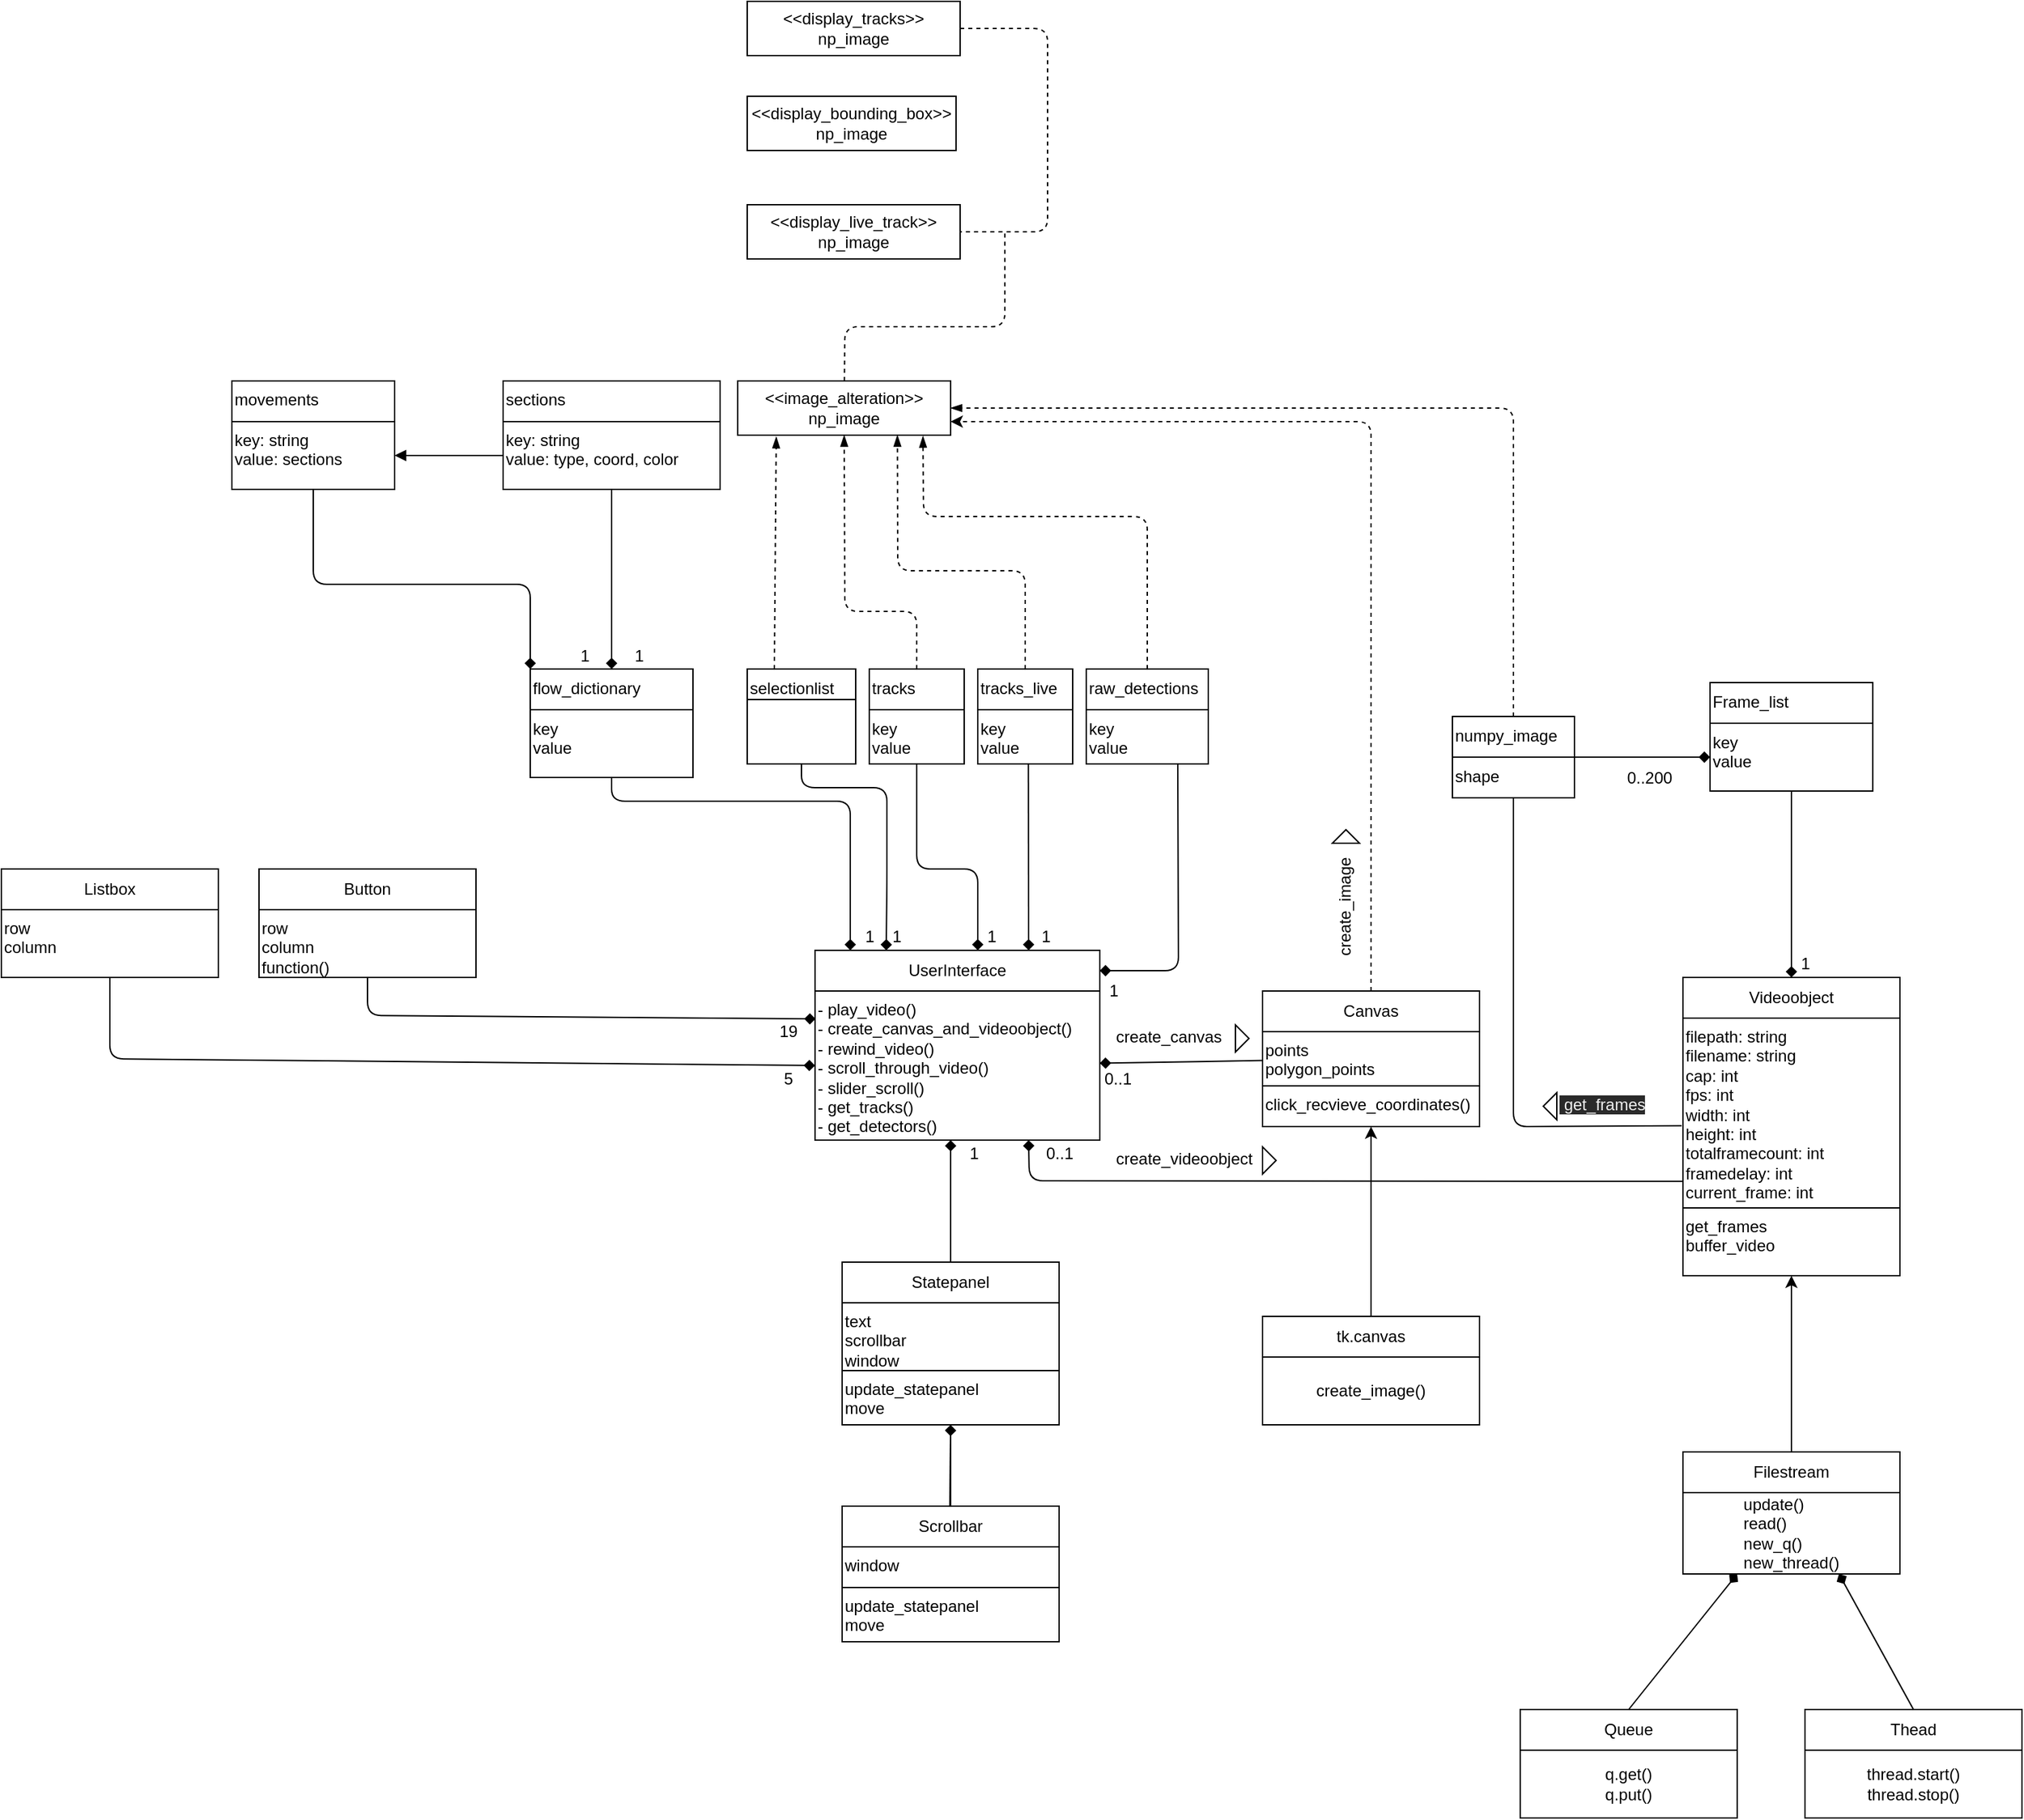 <mxfile>
    <diagram id="O72J0MGp-GKvUqN4uzEu" name="Page-1">
        <mxGraphModel dx="1963" dy="1771" grid="1" gridSize="10" guides="1" tooltips="1" connect="1" arrows="1" fold="1" page="1" pageScale="1" pageWidth="827" pageHeight="1169" math="0" shadow="0">
            <root>
                <mxCell id="0"/>
                <mxCell id="1" parent="0"/>
                <mxCell id="214" style="edgeStyle=none;html=1;endArrow=none;endFill=0;dashed=1;" parent="1" source="66" edge="1">
                    <mxGeometry relative="1" as="geometry">
                        <mxPoint x="70" y="-840" as="targetPoint"/>
                        <Array as="points">
                            <mxPoint x="-48" y="-770"/>
                            <mxPoint x="70" y="-770"/>
                        </Array>
                    </mxGeometry>
                </mxCell>
                <mxCell id="66" value="&amp;lt;&amp;lt;image_alteration&amp;gt;&amp;gt;&lt;br&gt;np_image" style="whiteSpace=wrap;html=1;" parent="1" vertex="1">
                    <mxGeometry x="-127" y="-730" width="157" height="40" as="geometry"/>
                </mxCell>
                <mxCell id="69" value="&amp;lt;&amp;lt;display_tracks&amp;gt;&amp;gt;&lt;br&gt;np_image" style="whiteSpace=wrap;html=1;" parent="1" vertex="1">
                    <mxGeometry x="-120" y="-1010" width="157" height="40" as="geometry"/>
                </mxCell>
                <mxCell id="70" value="&amp;lt;&amp;lt;display_bounding_box&amp;gt;&amp;gt;&lt;br&gt;np_image" style="whiteSpace=wrap;html=1;" parent="1" vertex="1">
                    <mxGeometry x="-120" y="-940" width="154" height="40" as="geometry"/>
                </mxCell>
                <mxCell id="71" value="&amp;lt;&amp;lt;display_live_track&amp;gt;&amp;gt;&lt;br&gt;np_image" style="whiteSpace=wrap;html=1;" parent="1" vertex="1">
                    <mxGeometry x="-120" y="-860" width="157" height="40" as="geometry"/>
                </mxCell>
                <mxCell id="75" value="" style="group" parent="1" vertex="1" connectable="0">
                    <mxGeometry x="101.5" y="-990" width="8.5" height="150" as="geometry"/>
                </mxCell>
                <mxCell id="72" value="" style="edgeStyle=segmentEdgeStyle;endArrow=none;html=1;dashed=1;exitX=1;exitY=0.5;exitDx=0;exitDy=0;entryX=1;entryY=0.5;entryDx=0;entryDy=0;endFill=0;" parent="75" source="69" target="71" edge="1">
                    <mxGeometry width="50" height="50" relative="1" as="geometry">
                        <mxPoint x="90" y="70" as="sourcePoint"/>
                        <mxPoint x="-20" y="160" as="targetPoint"/>
                        <Array as="points">
                            <mxPoint/>
                            <mxPoint y="150"/>
                        </Array>
                    </mxGeometry>
                </mxCell>
                <mxCell id="77" value="UserInterface" style="whiteSpace=wrap;html=1;" parent="1" vertex="1">
                    <mxGeometry x="-70" y="-310" width="210" height="30" as="geometry"/>
                </mxCell>
                <mxCell id="78" value="- play_video()&lt;br&gt;- create_canvas_and_videoobject()&lt;br&gt;- rewind_video()&lt;br&gt;- scroll_through_video()&lt;br&gt;- slider_scroll()&lt;br&gt;- get_tracks()&lt;br&gt;- get_detectors()" style="whiteSpace=wrap;html=1;align=left;verticalAlign=top;" parent="1" vertex="1">
                    <mxGeometry x="-70" y="-280" width="210" height="110" as="geometry"/>
                </mxCell>
                <mxCell id="247" style="edgeStyle=none;html=1;entryX=1;entryY=0.75;entryDx=0;entryDy=0;dashed=1;" parent="1" source="81" target="66" edge="1">
                    <mxGeometry relative="1" as="geometry">
                        <Array as="points">
                            <mxPoint x="340" y="-700"/>
                        </Array>
                    </mxGeometry>
                </mxCell>
                <mxCell id="81" value="Canvas" style="whiteSpace=wrap;html=1;" parent="1" vertex="1">
                    <mxGeometry x="260" y="-280" width="160" height="30" as="geometry"/>
                </mxCell>
                <mxCell id="85" value="" style="edgeStyle=none;html=1;endArrow=diamond;endFill=1;" parent="1" source="82" target="78" edge="1">
                    <mxGeometry relative="1" as="geometry"/>
                </mxCell>
                <mxCell id="82" value="points&lt;br&gt;polygon_points" style="whiteSpace=wrap;html=1;align=left;verticalAlign=top;" parent="1" vertex="1">
                    <mxGeometry x="260" y="-250" width="160" height="40" as="geometry"/>
                </mxCell>
                <mxCell id="84" value="click_recvieve_coordinates()&lt;br&gt;" style="whiteSpace=wrap;html=1;align=left;verticalAlign=top;" parent="1" vertex="1">
                    <mxGeometry x="260" y="-210" width="160" height="30" as="geometry"/>
                </mxCell>
                <mxCell id="93" value="" style="edgeStyle=none;html=1;endArrow=diamond;endFill=1;exitX=-0.003;exitY=0.86;exitDx=0;exitDy=0;exitPerimeter=0;entryX=0.75;entryY=1;entryDx=0;entryDy=0;" parent="1" source="87" target="78" edge="1">
                    <mxGeometry relative="1" as="geometry">
                        <mxPoint x="680" y="-140" as="sourcePoint"/>
                        <mxPoint x="150" y="-140" as="targetPoint"/>
                        <Array as="points">
                            <mxPoint x="88" y="-140"/>
                        </Array>
                    </mxGeometry>
                </mxCell>
                <mxCell id="94" value="Statepanel" style="whiteSpace=wrap;html=1;" parent="1" vertex="1">
                    <mxGeometry x="-50" y="-80" width="160" height="30" as="geometry"/>
                </mxCell>
                <mxCell id="95" value="text&lt;br&gt;scrollbar&lt;br&gt;window" style="whiteSpace=wrap;html=1;align=left;verticalAlign=top;" parent="1" vertex="1">
                    <mxGeometry x="-50" y="-50" width="160" height="50" as="geometry"/>
                </mxCell>
                <mxCell id="105" value="" style="edgeStyle=none;html=1;endArrow=diamond;endFill=1;" parent="1" source="96" target="103" edge="1">
                    <mxGeometry relative="1" as="geometry"/>
                </mxCell>
                <mxCell id="96" value="update_statepanel&lt;br&gt;move" style="whiteSpace=wrap;html=1;align=left;verticalAlign=top;" parent="1" vertex="1">
                    <mxGeometry x="-50" width="160" height="40" as="geometry"/>
                </mxCell>
                <mxCell id="100" value="" style="edgeStyle=none;html=1;endArrow=diamond;endFill=1;exitX=0.5;exitY=0;exitDx=0;exitDy=0;" parent="1" source="94" edge="1">
                    <mxGeometry relative="1" as="geometry">
                        <mxPoint x="-17" y="-82" as="sourcePoint"/>
                        <mxPoint x="30" y="-170" as="targetPoint"/>
                    </mxGeometry>
                </mxCell>
                <mxCell id="101" value="" style="edgeStyle=none;html=1;endArrow=diamond;endFill=1;entryX=0.5;entryY=1;entryDx=0;entryDy=0;" parent="1" target="96" edge="1">
                    <mxGeometry relative="1" as="geometry">
                        <mxPoint x="29.41" y="100" as="sourcePoint"/>
                        <mxPoint x="29" y="50" as="targetPoint"/>
                    </mxGeometry>
                </mxCell>
                <mxCell id="102" value="Scrollbar" style="whiteSpace=wrap;html=1;" parent="1" vertex="1">
                    <mxGeometry x="-50" y="100" width="160" height="30" as="geometry"/>
                </mxCell>
                <mxCell id="103" value="window" style="whiteSpace=wrap;html=1;align=left;verticalAlign=top;" parent="1" vertex="1">
                    <mxGeometry x="-50" y="130" width="160" height="30" as="geometry"/>
                </mxCell>
                <mxCell id="104" value="update_statepanel&lt;br&gt;move" style="whiteSpace=wrap;html=1;align=left;verticalAlign=top;" parent="1" vertex="1">
                    <mxGeometry x="-50" y="160" width="160" height="40" as="geometry"/>
                </mxCell>
                <mxCell id="106" value="Listbox" style="whiteSpace=wrap;html=1;" parent="1" vertex="1">
                    <mxGeometry x="-670" y="-370" width="160" height="30" as="geometry"/>
                </mxCell>
                <mxCell id="158" value="" style="edgeStyle=none;html=1;endArrow=diamond;endFill=1;entryX=0;entryY=0.5;entryDx=0;entryDy=0;" parent="1" source="107" target="78" edge="1">
                    <mxGeometry relative="1" as="geometry">
                        <mxPoint x="-340.36" y="-230.0" as="targetPoint"/>
                        <Array as="points">
                            <mxPoint x="-590" y="-230"/>
                        </Array>
                    </mxGeometry>
                </mxCell>
                <mxCell id="107" value="row&lt;br&gt;column" style="whiteSpace=wrap;html=1;align=left;verticalAlign=top;" parent="1" vertex="1">
                    <mxGeometry x="-670" y="-340" width="160" height="50" as="geometry"/>
                </mxCell>
                <mxCell id="112" value="5" style="text;html=1;resizable=0;autosize=1;align=center;verticalAlign=middle;points=[];fillColor=none;strokeColor=none;rounded=0;" parent="1" vertex="1">
                    <mxGeometry x="-100" y="-225" width="20" height="20" as="geometry"/>
                </mxCell>
                <mxCell id="116" value="1" style="text;html=1;resizable=0;autosize=1;align=center;verticalAlign=middle;points=[];fillColor=none;strokeColor=none;rounded=0;" parent="1" vertex="1">
                    <mxGeometry x="37" y="-170" width="20" height="20" as="geometry"/>
                </mxCell>
                <mxCell id="117" value="Button" style="whiteSpace=wrap;html=1;" parent="1" vertex="1">
                    <mxGeometry x="-480" y="-370" width="160" height="30" as="geometry"/>
                </mxCell>
                <mxCell id="120" value="" style="edgeStyle=none;html=1;endArrow=diamond;endFill=1;exitX=0.5;exitY=1;exitDx=0;exitDy=0;entryX=0.002;entryY=0.187;entryDx=0;entryDy=0;entryPerimeter=0;" parent="1" source="118" target="78" edge="1">
                    <mxGeometry relative="1" as="geometry">
                        <mxPoint x="-72" y="-262" as="targetPoint"/>
                        <Array as="points">
                            <mxPoint x="-400" y="-262"/>
                        </Array>
                    </mxGeometry>
                </mxCell>
                <mxCell id="118" value="row&lt;br&gt;column&lt;br&gt;function()" style="whiteSpace=wrap;html=1;align=left;verticalAlign=top;" parent="1" vertex="1">
                    <mxGeometry x="-480" y="-340" width="160" height="50" as="geometry"/>
                </mxCell>
                <mxCell id="121" value="19" style="text;html=1;resizable=0;autosize=1;align=center;verticalAlign=middle;points=[];fillColor=none;strokeColor=none;rounded=0;" parent="1" vertex="1">
                    <mxGeometry x="-105" y="-260" width="30" height="20" as="geometry"/>
                </mxCell>
                <mxCell id="122" value="" style="group" parent="1" vertex="1" connectable="0">
                    <mxGeometry x="570" y="-290" width="160" height="240" as="geometry"/>
                </mxCell>
                <mxCell id="86" value="Videoobject" style="whiteSpace=wrap;html=1;" parent="122" vertex="1">
                    <mxGeometry width="160" height="30" as="geometry"/>
                </mxCell>
                <mxCell id="87" value="filepath: string&lt;br&gt;filename: string&lt;br&gt;cap: int&lt;br&gt;fps: int&lt;br&gt;width: int&lt;br&gt;height: int&lt;br&gt;totalframecount: int&lt;br&gt;framedelay: int&lt;br&gt;current_frame: int" style="whiteSpace=wrap;html=1;align=left;verticalAlign=top;" parent="122" vertex="1">
                    <mxGeometry y="30" width="160" height="140" as="geometry"/>
                </mxCell>
                <mxCell id="88" value="get_frames&lt;br&gt;buffer_video" style="whiteSpace=wrap;html=1;align=left;verticalAlign=top;" parent="122" vertex="1">
                    <mxGeometry y="170" width="160" height="50" as="geometry"/>
                </mxCell>
                <mxCell id="136" value="Frame_list" style="whiteSpace=wrap;html=1;align=left;verticalAlign=top;" parent="1" vertex="1">
                    <mxGeometry x="590" y="-507.5" width="120" height="30" as="geometry"/>
                </mxCell>
                <mxCell id="137" value="key&lt;br&gt;value" style="whiteSpace=wrap;html=1;align=left;verticalAlign=top;" parent="1" vertex="1">
                    <mxGeometry x="590" y="-477.5" width="120" height="50" as="geometry"/>
                </mxCell>
                <mxCell id="138" value="" style="edgeStyle=none;html=1;endArrow=diamond;endFill=1;entryX=0.5;entryY=0;entryDx=0;entryDy=0;exitX=0.5;exitY=1;exitDx=0;exitDy=0;" parent="1" source="137" target="86" edge="1">
                    <mxGeometry relative="1" as="geometry">
                        <mxPoint x="650" y="-340" as="sourcePoint"/>
                        <mxPoint x="644" y="-290.0" as="targetPoint"/>
                    </mxGeometry>
                </mxCell>
                <mxCell id="141" value="1" style="text;html=1;resizable=0;autosize=1;align=center;verticalAlign=middle;points=[];fillColor=none;strokeColor=none;rounded=0;" parent="1" vertex="1">
                    <mxGeometry x="650" y="-310" width="20" height="20" as="geometry"/>
                </mxCell>
                <mxCell id="142" value="" style="edgeStyle=none;html=1;endArrow=diamond;endFill=1;exitX=1;exitY=0;exitDx=0;exitDy=0;entryX=0;entryY=0.5;entryDx=0;entryDy=0;" parent="1" source="146" target="137" edge="1">
                    <mxGeometry relative="1" as="geometry">
                        <mxPoint x="340" y="-457.5" as="sourcePoint"/>
                        <mxPoint x="640" y="-367.5" as="targetPoint"/>
                    </mxGeometry>
                </mxCell>
                <mxCell id="143" value="0..200" style="text;html=1;resizable=0;autosize=1;align=center;verticalAlign=middle;points=[];fillColor=none;strokeColor=none;rounded=0;" parent="1" vertex="1">
                    <mxGeometry x="520" y="-447.5" width="50" height="20" as="geometry"/>
                </mxCell>
                <mxCell id="147" value="" style="group" parent="1" vertex="1" connectable="0">
                    <mxGeometry x="400" y="-482.5" width="90" height="60" as="geometry"/>
                </mxCell>
                <mxCell id="145" value="numpy_image" style="whiteSpace=wrap;html=1;align=left;verticalAlign=top;" parent="147" vertex="1">
                    <mxGeometry width="90" height="30" as="geometry"/>
                </mxCell>
                <mxCell id="146" value="shape" style="whiteSpace=wrap;html=1;align=left;verticalAlign=top;" parent="147" vertex="1">
                    <mxGeometry y="30" width="90" height="30" as="geometry"/>
                </mxCell>
                <mxCell id="150" value="" style="edgeStyle=none;html=1;endArrow=none;endFill=0;exitX=0.5;exitY=1;exitDx=0;exitDy=0;entryX=-0.006;entryY=0.567;entryDx=0;entryDy=0;entryPerimeter=0;" parent="1" source="146" target="87" edge="1">
                    <mxGeometry relative="1" as="geometry">
                        <mxPoint x="460" y="-320" as="sourcePoint"/>
                        <mxPoint x="520" y="-320" as="targetPoint"/>
                        <Array as="points">
                            <mxPoint x="445" y="-180"/>
                        </Array>
                    </mxGeometry>
                </mxCell>
                <mxCell id="151" value="&lt;span style=&quot;color: rgb(240 , 240 , 240) ; font-family: &amp;#34;helvetica&amp;#34; ; font-size: 12px ; font-style: normal ; font-weight: 400 ; letter-spacing: normal ; text-align: left ; text-indent: 0px ; text-transform: none ; word-spacing: 0px ; background-color: rgb(42 , 42 , 42) ; display: inline ; float: none&quot;&gt;&amp;nbsp;get_frames&lt;/span&gt;" style="text;whiteSpace=wrap;html=1;" parent="1" vertex="1">
                    <mxGeometry x="477" y="-210" width="63" height="30" as="geometry"/>
                </mxCell>
                <mxCell id="154" value="" style="edgeStyle=none;html=1;endArrow=diamond;endFill=1;" parent="1" source="152" target="151" edge="1">
                    <mxGeometry relative="1" as="geometry"/>
                </mxCell>
                <mxCell id="155" value="" style="edgeStyle=none;html=1;endArrow=diamond;endFill=1;" parent="1" source="152" target="151" edge="1">
                    <mxGeometry relative="1" as="geometry"/>
                </mxCell>
                <mxCell id="152" value="" style="triangle;whiteSpace=wrap;html=1;align=left;verticalAlign=top;rotation=-180;" parent="1" vertex="1">
                    <mxGeometry x="467" y="-205" width="10" height="20" as="geometry"/>
                </mxCell>
                <mxCell id="167" value="" style="edgeStyle=none;html=1;endArrow=diamond;endFill=1;" parent="1" source="165" edge="1">
                    <mxGeometry relative="1" as="geometry">
                        <mxPoint x="-44" y="-310" as="targetPoint"/>
                        <Array as="points">
                            <mxPoint x="-220" y="-420"/>
                            <mxPoint x="-44" y="-420"/>
                        </Array>
                    </mxGeometry>
                </mxCell>
                <mxCell id="213" style="edgeStyle=none;html=1;endArrow=diamond;endFill=1;" parent="1" source="187" target="188" edge="1">
                    <mxGeometry relative="1" as="geometry"/>
                </mxCell>
                <mxCell id="228" style="edgeStyle=none;html=1;entryX=0.5;entryY=1;entryDx=0;entryDy=0;endArrow=blockThin;endFill=1;dashed=1;" parent="1" source="187" target="66" edge="1">
                    <mxGeometry relative="1" as="geometry">
                        <Array as="points">
                            <mxPoint x="5" y="-560"/>
                            <mxPoint x="-48" y="-560"/>
                        </Array>
                    </mxGeometry>
                </mxCell>
                <mxCell id="187" value="tracks" style="whiteSpace=wrap;html=1;align=left;verticalAlign=top;" parent="1" vertex="1">
                    <mxGeometry x="-30" y="-517.5" width="70" height="30" as="geometry"/>
                </mxCell>
                <mxCell id="221" style="edgeStyle=none;html=1;endArrow=diamond;endFill=1;" parent="1" source="188" edge="1">
                    <mxGeometry relative="1" as="geometry">
                        <mxPoint x="50" y="-310" as="targetPoint"/>
                        <Array as="points">
                            <mxPoint x="5" y="-370"/>
                            <mxPoint x="50" y="-370"/>
                        </Array>
                    </mxGeometry>
                </mxCell>
                <mxCell id="188" value="key&lt;br&gt;value" style="whiteSpace=wrap;html=1;align=left;verticalAlign=top;" parent="1" vertex="1">
                    <mxGeometry x="-30" y="-487.5" width="70" height="40" as="geometry"/>
                </mxCell>
                <mxCell id="218" style="edgeStyle=none;html=1;endArrow=diamond;endFill=1;exitX=0.5;exitY=1;exitDx=0;exitDy=0;entryX=0.25;entryY=0;entryDx=0;entryDy=0;" parent="1" source="184" target="77" edge="1">
                    <mxGeometry relative="1" as="geometry">
                        <mxPoint x="7" y="-310" as="targetPoint"/>
                        <Array as="points">
                            <mxPoint x="-80" y="-430"/>
                            <mxPoint x="-17" y="-430"/>
                            <mxPoint x="-17" y="-400"/>
                            <mxPoint x="-17" y="-360"/>
                        </Array>
                    </mxGeometry>
                </mxCell>
                <mxCell id="193" value="1" style="text;html=1;resizable=0;autosize=1;align=center;verticalAlign=middle;points=[];fillColor=none;strokeColor=none;rounded=0;" parent="1" vertex="1">
                    <mxGeometry x="-40" y="-330" width="20" height="20" as="geometry"/>
                </mxCell>
                <mxCell id="229" style="edgeStyle=none;html=1;entryX=0.75;entryY=1;entryDx=0;entryDy=0;endArrow=blockThin;endFill=1;dashed=1;" parent="1" source="206" target="66" edge="1">
                    <mxGeometry relative="1" as="geometry">
                        <Array as="points">
                            <mxPoint x="85" y="-590"/>
                            <mxPoint x="-9" y="-590"/>
                        </Array>
                    </mxGeometry>
                </mxCell>
                <mxCell id="206" value="tracks_live" style="whiteSpace=wrap;html=1;align=left;verticalAlign=top;" parent="1" vertex="1">
                    <mxGeometry x="50" y="-517.5" width="70" height="30" as="geometry"/>
                </mxCell>
                <mxCell id="222" style="edgeStyle=none;html=1;entryX=0.75;entryY=0;entryDx=0;entryDy=0;endArrow=diamond;endFill=1;exitX=0.533;exitY=0.989;exitDx=0;exitDy=0;exitPerimeter=0;" parent="1" source="207" target="77" edge="1">
                    <mxGeometry relative="1" as="geometry"/>
                </mxCell>
                <mxCell id="207" value="key&lt;br&gt;value" style="whiteSpace=wrap;html=1;align=left;verticalAlign=top;" parent="1" vertex="1">
                    <mxGeometry x="50" y="-487.5" width="70" height="40" as="geometry"/>
                </mxCell>
                <mxCell id="160" value="flow_dictionary" style="whiteSpace=wrap;html=1;align=left;verticalAlign=top;" parent="1" vertex="1">
                    <mxGeometry x="-280" y="-517.5" width="120" height="30" as="geometry"/>
                </mxCell>
                <mxCell id="170" value="" style="group" parent="1" vertex="1" connectable="0">
                    <mxGeometry x="-300" y="-730" width="160" height="80" as="geometry"/>
                </mxCell>
                <mxCell id="171" value="sections" style="whiteSpace=wrap;html=1;align=left;verticalAlign=top;" parent="170" vertex="1">
                    <mxGeometry width="160" height="30" as="geometry"/>
                </mxCell>
                <mxCell id="172" value="key: string&lt;br&gt;value: type, coord, color" style="whiteSpace=wrap;html=1;align=left;verticalAlign=top;" parent="170" vertex="1">
                    <mxGeometry y="30" width="160" height="50" as="geometry"/>
                </mxCell>
                <mxCell id="173" value="" style="group" parent="1" vertex="1" connectable="0">
                    <mxGeometry x="-500" y="-730" width="120" height="80" as="geometry"/>
                </mxCell>
                <mxCell id="174" value="movements" style="whiteSpace=wrap;html=1;align=left;verticalAlign=top;" parent="173" vertex="1">
                    <mxGeometry width="120" height="30" as="geometry"/>
                </mxCell>
                <mxCell id="175" value="key: string&lt;br&gt;value: sections" style="whiteSpace=wrap;html=1;align=left;verticalAlign=top;" parent="173" vertex="1">
                    <mxGeometry y="30" width="120" height="50" as="geometry"/>
                </mxCell>
                <mxCell id="176" style="edgeStyle=none;html=1;entryX=0;entryY=0;entryDx=0;entryDy=0;endArrow=diamond;endFill=1;exitX=0.5;exitY=1;exitDx=0;exitDy=0;" parent="1" source="175" target="160" edge="1">
                    <mxGeometry relative="1" as="geometry">
                        <Array as="points">
                            <mxPoint x="-440" y="-580"/>
                            <mxPoint x="-330" y="-580"/>
                            <mxPoint x="-280" y="-580"/>
                        </Array>
                    </mxGeometry>
                </mxCell>
                <mxCell id="177" style="edgeStyle=none;html=1;endArrow=diamond;endFill=1;exitX=0.5;exitY=1;exitDx=0;exitDy=0;entryX=0.5;entryY=0;entryDx=0;entryDy=0;" parent="1" source="172" target="160" edge="1">
                    <mxGeometry relative="1" as="geometry">
                        <mxPoint x="-200" y="-520" as="targetPoint"/>
                        <Array as="points"/>
                    </mxGeometry>
                </mxCell>
                <mxCell id="179" value="1" style="text;html=1;resizable=0;autosize=1;align=center;verticalAlign=middle;points=[];fillColor=none;strokeColor=none;rounded=0;" parent="1" vertex="1">
                    <mxGeometry x="-210" y="-537.5" width="20" height="20" as="geometry"/>
                </mxCell>
                <mxCell id="180" value="1" style="text;html=1;resizable=0;autosize=1;align=center;verticalAlign=middle;points=[];fillColor=none;strokeColor=none;rounded=0;" parent="1" vertex="1">
                    <mxGeometry x="-250" y="-537.5" width="20" height="20" as="geometry"/>
                </mxCell>
                <mxCell id="204" style="edgeStyle=none;html=1;entryX=1;entryY=0.5;entryDx=0;entryDy=0;endArrow=block;endFill=1;" parent="1" source="172" target="175" edge="1">
                    <mxGeometry relative="1" as="geometry"/>
                </mxCell>
                <mxCell id="165" value="key&lt;br&gt;value" style="whiteSpace=wrap;html=1;align=left;verticalAlign=top;" parent="1" vertex="1">
                    <mxGeometry x="-280" y="-487.5" width="120" height="50" as="geometry"/>
                </mxCell>
                <mxCell id="184" value="" style="whiteSpace=wrap;html=1;align=left;verticalAlign=top;" parent="1" vertex="1">
                    <mxGeometry x="-120" y="-495" width="80" height="47.5" as="geometry"/>
                </mxCell>
                <mxCell id="226" style="edgeStyle=none;html=1;entryX=0.181;entryY=1.03;entryDx=0;entryDy=0;endArrow=blockThin;endFill=1;exitX=0.25;exitY=0;exitDx=0;exitDy=0;entryPerimeter=0;dashed=1;" parent="1" source="183" target="66" edge="1">
                    <mxGeometry relative="1" as="geometry"/>
                </mxCell>
                <mxCell id="183" value="selectionlist" style="whiteSpace=wrap;html=1;align=left;verticalAlign=top;" parent="1" vertex="1">
                    <mxGeometry x="-120" y="-517.5" width="80" height="22.5" as="geometry"/>
                </mxCell>
                <mxCell id="223" value="1" style="text;html=1;resizable=0;autosize=1;align=center;verticalAlign=middle;points=[];fillColor=none;strokeColor=none;rounded=0;" parent="1" vertex="1">
                    <mxGeometry x="-20" y="-330" width="20" height="20" as="geometry"/>
                </mxCell>
                <mxCell id="224" value="1" style="text;html=1;resizable=0;autosize=1;align=center;verticalAlign=middle;points=[];fillColor=none;strokeColor=none;rounded=0;" parent="1" vertex="1">
                    <mxGeometry x="50" y="-330" width="20" height="20" as="geometry"/>
                </mxCell>
                <mxCell id="225" value="1" style="text;html=1;resizable=0;autosize=1;align=center;verticalAlign=middle;points=[];fillColor=none;strokeColor=none;rounded=0;" parent="1" vertex="1">
                    <mxGeometry x="90" y="-330" width="20" height="20" as="geometry"/>
                </mxCell>
                <mxCell id="230" style="edgeStyle=none;html=1;entryX=1;entryY=0.5;entryDx=0;entryDy=0;endArrow=blockThin;endFill=1;exitX=0.5;exitY=0;exitDx=0;exitDy=0;dashed=1;" parent="1" source="145" target="66" edge="1">
                    <mxGeometry relative="1" as="geometry">
                        <Array as="points">
                            <mxPoint x="445" y="-710"/>
                        </Array>
                    </mxGeometry>
                </mxCell>
                <mxCell id="233" style="edgeStyle=none;html=1;entryX=0.87;entryY=1.017;entryDx=0;entryDy=0;endArrow=blockThin;endFill=1;entryPerimeter=0;dashed=1;" parent="1" source="231" target="66" edge="1">
                    <mxGeometry relative="1" as="geometry">
                        <Array as="points">
                            <mxPoint x="175" y="-630"/>
                            <mxPoint x="10" y="-630"/>
                        </Array>
                    </mxGeometry>
                </mxCell>
                <mxCell id="231" value="raw_detections" style="whiteSpace=wrap;html=1;align=left;verticalAlign=top;" parent="1" vertex="1">
                    <mxGeometry x="130" y="-517.5" width="90" height="30" as="geometry"/>
                </mxCell>
                <mxCell id="234" style="edgeStyle=none;html=1;entryX=1;entryY=0.5;entryDx=0;entryDy=0;endArrow=diamond;endFill=1;exitX=0.75;exitY=1;exitDx=0;exitDy=0;" parent="1" source="232" target="77" edge="1">
                    <mxGeometry relative="1" as="geometry">
                        <Array as="points">
                            <mxPoint x="198" y="-295"/>
                        </Array>
                    </mxGeometry>
                </mxCell>
                <mxCell id="232" value="key&lt;br&gt;value" style="whiteSpace=wrap;html=1;align=left;verticalAlign=top;" parent="1" vertex="1">
                    <mxGeometry x="130" y="-487.5" width="90" height="40" as="geometry"/>
                </mxCell>
                <mxCell id="235" value="1" style="text;html=1;resizable=0;autosize=1;align=center;verticalAlign=middle;points=[];fillColor=none;strokeColor=none;rounded=0;" parent="1" vertex="1">
                    <mxGeometry x="140" y="-290" width="20" height="20" as="geometry"/>
                </mxCell>
                <mxCell id="236" value="" style="edgeStyle=none;html=1;endArrow=diamond;endFill=1;" parent="1" edge="1">
                    <mxGeometry relative="1" as="geometry">
                        <mxPoint x="487" y="-185" as="sourcePoint"/>
                        <mxPoint x="487" y="-185" as="targetPoint"/>
                    </mxGeometry>
                </mxCell>
                <mxCell id="237" value="" style="edgeStyle=none;html=1;endArrow=diamond;endFill=1;" parent="1" edge="1">
                    <mxGeometry relative="1" as="geometry">
                        <mxPoint x="487" y="-185" as="sourcePoint"/>
                        <mxPoint x="487" y="-185" as="targetPoint"/>
                    </mxGeometry>
                </mxCell>
                <mxCell id="239" value="&lt;font face=&quot;helvetica&quot;&gt;create_canvas&lt;/font&gt;" style="text;whiteSpace=wrap;html=1;" parent="1" vertex="1">
                    <mxGeometry x="150" y="-260" width="83" height="30" as="geometry"/>
                </mxCell>
                <mxCell id="241" value="" style="triangle;whiteSpace=wrap;html=1;align=left;verticalAlign=top;rotation=0;" parent="1" vertex="1">
                    <mxGeometry x="240" y="-255" width="10" height="20" as="geometry"/>
                </mxCell>
                <mxCell id="242" value="0..1" style="text;html=1;resizable=0;autosize=1;align=center;verticalAlign=middle;points=[];fillColor=none;strokeColor=none;rounded=0;" parent="1" vertex="1">
                    <mxGeometry x="133" y="-225" width="40" height="20" as="geometry"/>
                </mxCell>
                <mxCell id="243" value="0..1" style="text;html=1;resizable=0;autosize=1;align=center;verticalAlign=middle;points=[];fillColor=none;strokeColor=none;rounded=0;" parent="1" vertex="1">
                    <mxGeometry x="90" y="-170" width="40" height="20" as="geometry"/>
                </mxCell>
                <mxCell id="245" value="&lt;font face=&quot;helvetica&quot;&gt;create_videoobject&lt;/font&gt;" style="text;whiteSpace=wrap;html=1;" parent="1" vertex="1">
                    <mxGeometry x="150" y="-170" width="83" height="30" as="geometry"/>
                </mxCell>
                <mxCell id="246" value="" style="triangle;whiteSpace=wrap;html=1;align=left;verticalAlign=top;rotation=0;" parent="1" vertex="1">
                    <mxGeometry x="260" y="-165" width="10" height="20" as="geometry"/>
                </mxCell>
                <mxCell id="248" value="&lt;font face=&quot;helvetica&quot;&gt;create_image&lt;/font&gt;" style="text;whiteSpace=wrap;html=1;rotation=-90;" parent="1" vertex="1">
                    <mxGeometry x="280" y="-360" width="83" height="30" as="geometry"/>
                </mxCell>
                <mxCell id="249" value="" style="triangle;whiteSpace=wrap;html=1;align=left;verticalAlign=top;rotation=-90;" parent="1" vertex="1">
                    <mxGeometry x="316.5" y="-404" width="10" height="20" as="geometry"/>
                </mxCell>
                <mxCell id="252" style="edgeStyle=none;html=1;" parent="1" source="250" target="84" edge="1">
                    <mxGeometry relative="1" as="geometry"/>
                </mxCell>
                <mxCell id="250" value="tk.canvas" style="whiteSpace=wrap;html=1;" parent="1" vertex="1">
                    <mxGeometry x="260" y="-40" width="160" height="30" as="geometry"/>
                </mxCell>
                <mxCell id="251" value="&lt;span style=&quot;text-align: left&quot;&gt;create_image()&lt;/span&gt;" style="whiteSpace=wrap;html=1;" parent="1" vertex="1">
                    <mxGeometry x="260" y="-10" width="160" height="50" as="geometry"/>
                </mxCell>
                <mxCell id="253" style="edgeStyle=none;html=1;endArrow=classic;endFill=1;" parent="1" source="254" edge="1">
                    <mxGeometry relative="1" as="geometry">
                        <mxPoint x="650" y="-70" as="targetPoint"/>
                    </mxGeometry>
                </mxCell>
                <mxCell id="254" value="Filestream" style="whiteSpace=wrap;html=1;" parent="1" vertex="1">
                    <mxGeometry x="570" y="60" width="160" height="30" as="geometry"/>
                </mxCell>
                <mxCell id="255" value="&lt;div style=&quot;text-align: left&quot;&gt;update()&lt;br&gt;read()&lt;br&gt;new_q()&lt;br&gt;new_thread()&lt;/div&gt;" style="whiteSpace=wrap;html=1;" parent="1" vertex="1">
                    <mxGeometry x="570" y="90" width="160" height="60" as="geometry"/>
                </mxCell>
                <mxCell id="256" value="Queue" style="whiteSpace=wrap;html=1;" parent="1" vertex="1">
                    <mxGeometry x="450" y="250" width="160" height="30" as="geometry"/>
                </mxCell>
                <mxCell id="257" value="&lt;span style=&quot;text-align: left&quot;&gt;q.get()&lt;br&gt;q.put()&lt;br&gt;&lt;/span&gt;" style="whiteSpace=wrap;html=1;" parent="1" vertex="1">
                    <mxGeometry x="450" y="280" width="160" height="50" as="geometry"/>
                </mxCell>
                <mxCell id="258" value="Thead" style="whiteSpace=wrap;html=1;" parent="1" vertex="1">
                    <mxGeometry x="660" y="250" width="160" height="30" as="geometry"/>
                </mxCell>
                <mxCell id="259" value="&lt;span style=&quot;text-align: left&quot;&gt;thread.start()&lt;br&gt;thread.stop()&lt;br&gt;&lt;/span&gt;" style="whiteSpace=wrap;html=1;" parent="1" vertex="1">
                    <mxGeometry x="660" y="280" width="160" height="50" as="geometry"/>
                </mxCell>
                <mxCell id="260" style="edgeStyle=none;html=1;endArrow=diamond;endFill=1;exitX=0.5;exitY=0;exitDx=0;exitDy=0;entryX=0.25;entryY=1;entryDx=0;entryDy=0;" parent="1" source="256" edge="1" target="255">
                    <mxGeometry relative="1" as="geometry">
                        <mxPoint x="600" y="170" as="targetPoint"/>
                        <mxPoint x="630.0" y="270" as="sourcePoint"/>
                    </mxGeometry>
                </mxCell>
                <mxCell id="261" style="edgeStyle=none;html=1;endArrow=diamond;endFill=1;entryX=0.719;entryY=1;entryDx=0;entryDy=0;exitX=0.5;exitY=0;exitDx=0;exitDy=0;entryPerimeter=0;" parent="1" source="258" target="255" edge="1">
                    <mxGeometry relative="1" as="geometry">
                        <mxPoint x="770.0" y="70" as="targetPoint"/>
                        <mxPoint x="770.0" y="200" as="sourcePoint"/>
                    </mxGeometry>
                </mxCell>
            </root>
        </mxGraphModel>
    </diagram>
</mxfile>